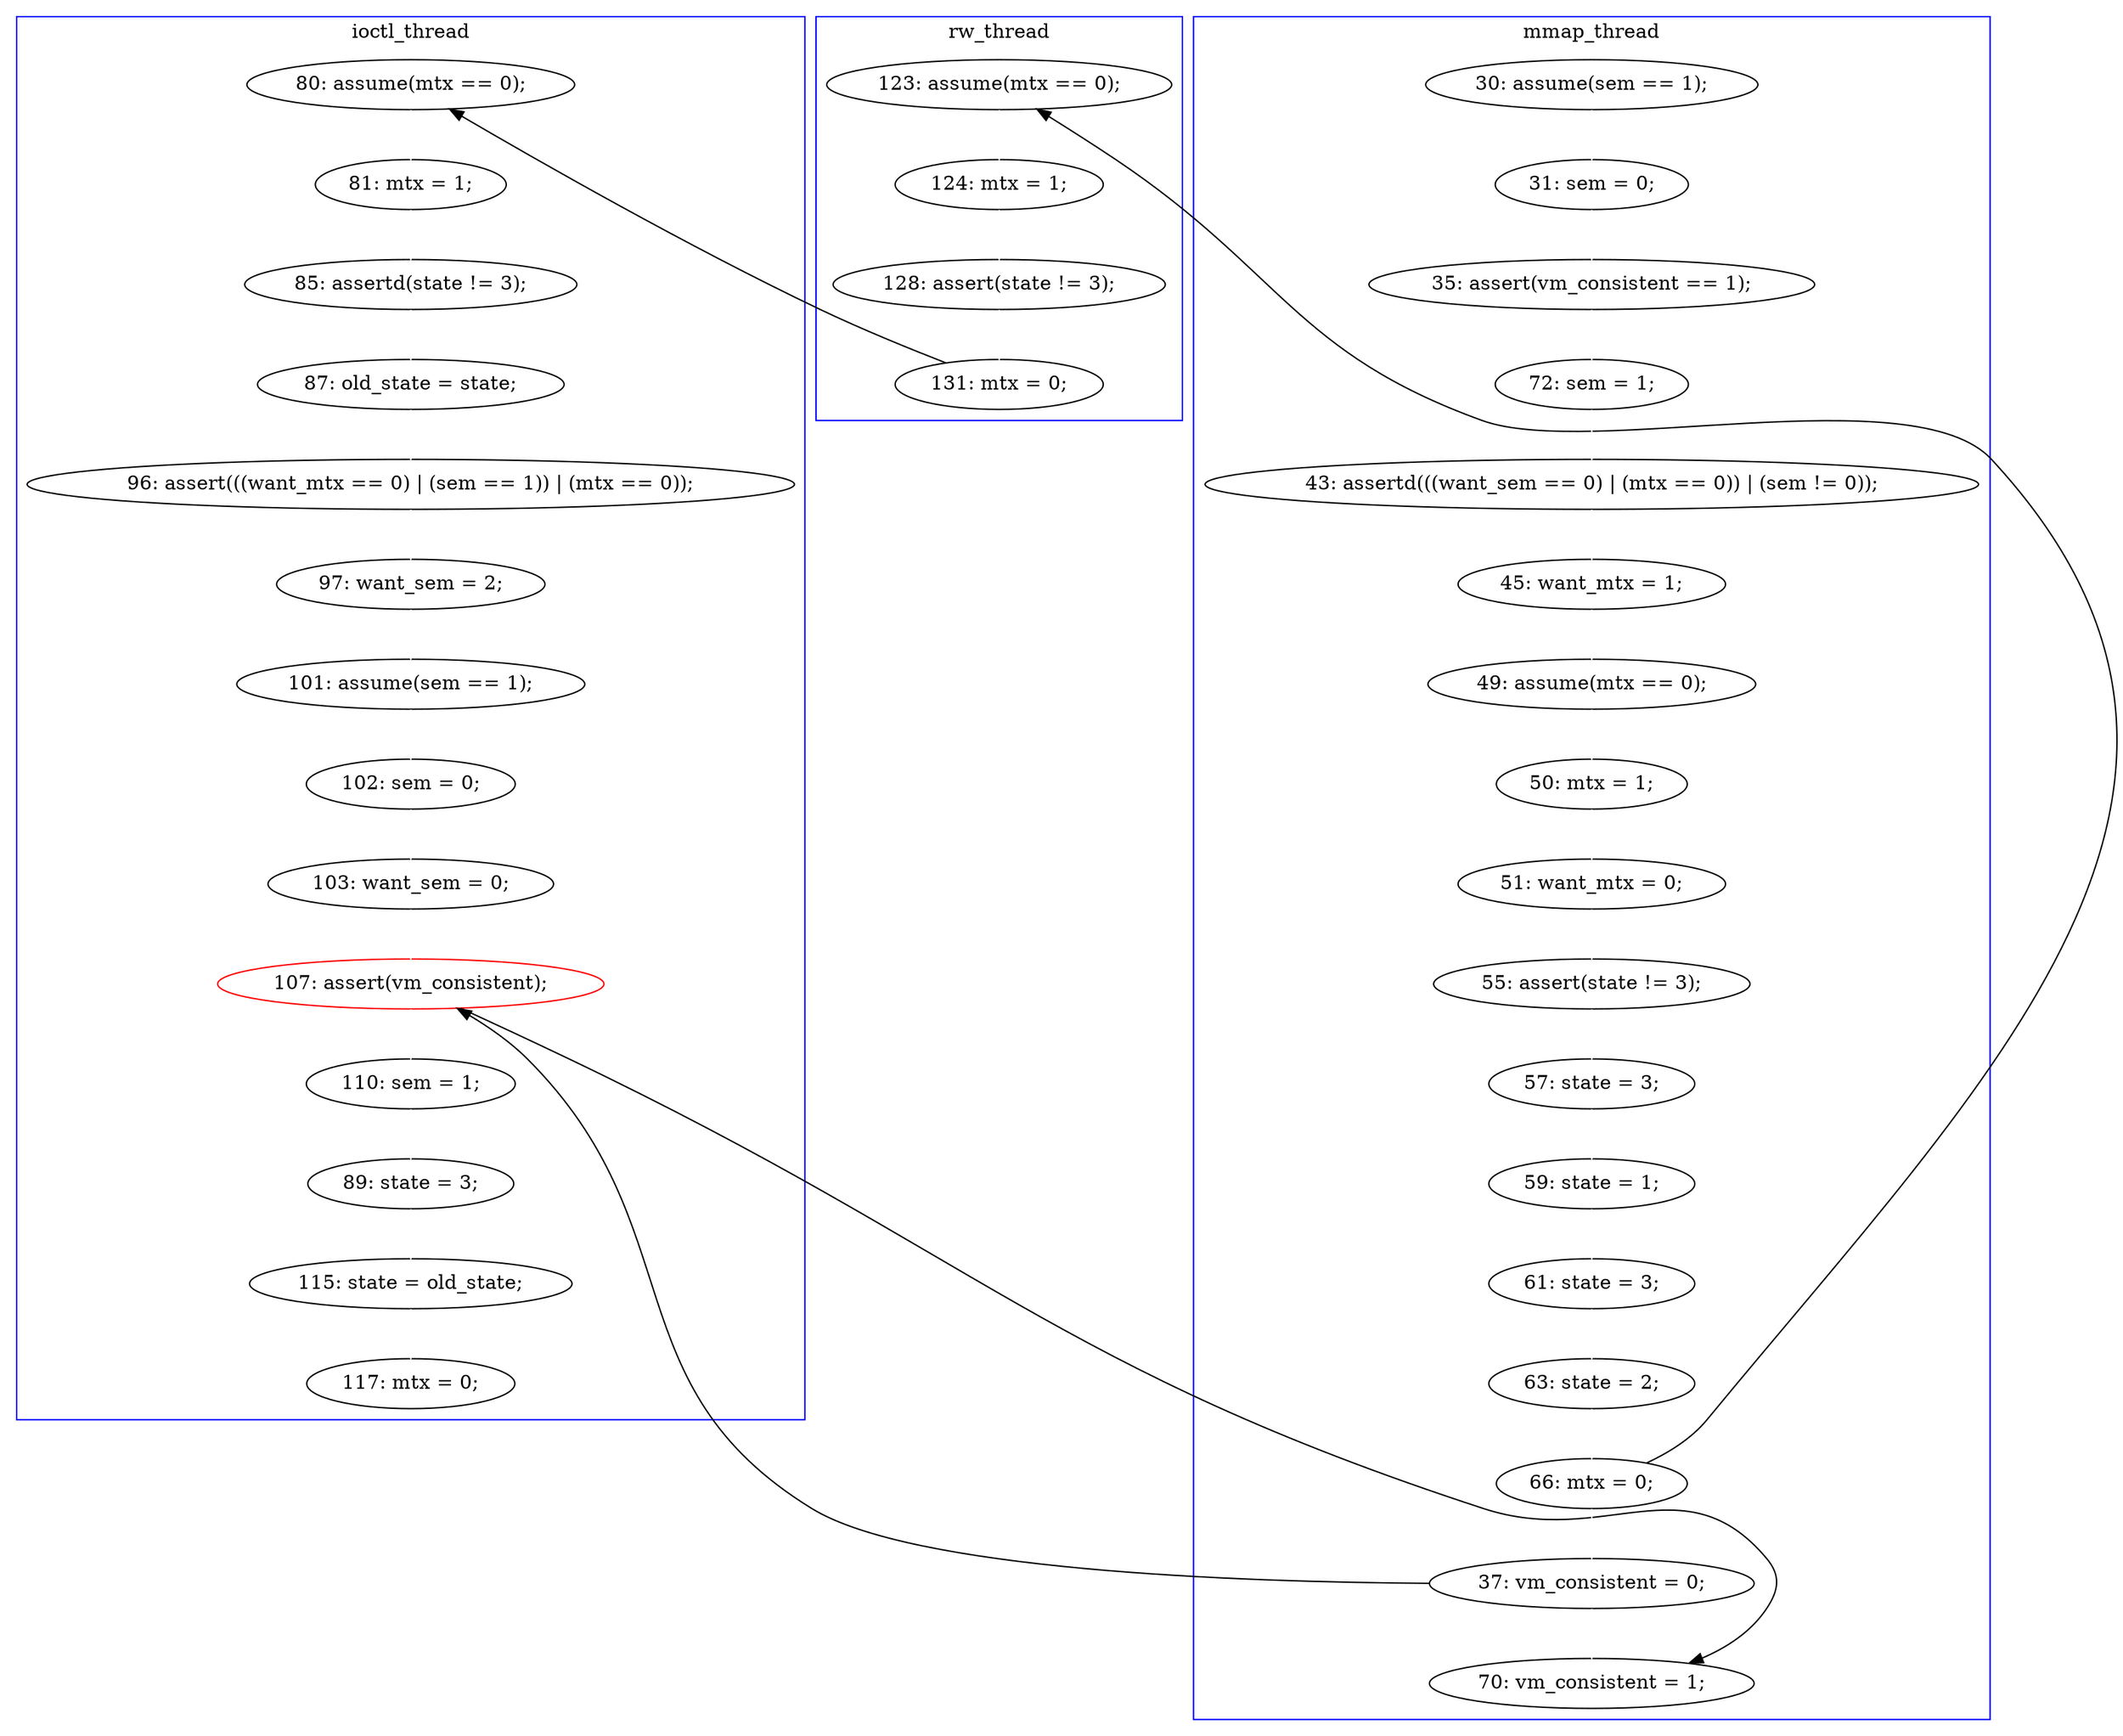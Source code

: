digraph Counterexample {
	11 -> 12 [color = white, style = solid]
	17 -> 18 [color = white, style = solid]
	19 -> 20 [color = white, style = solid]
	36 -> 39 [color = white, style = solid]
	18 -> 19 [color = white, style = solid]
	28 -> 46 [color = black, style = solid, constraint = false]
	33 -> 34 [color = black, style = solid, constraint = false]
	24 -> 26 [color = white, style = solid]
	27 -> 30 [color = black, style = solid, constraint = false]
	42 -> 43 [color = white, style = solid]
	48 -> 55 [color = white, style = solid]
	46 -> 47 [color = black, style = solid, constraint = false]
	46 -> 48 [color = white, style = solid]
	31 -> 32 [color = white, style = solid]
	34 -> 35 [color = white, style = solid]
	41 -> 42 [color = white, style = solid]
	35 -> 36 [color = white, style = solid]
	13 -> 14 [color = white, style = solid]
	45 -> 46 [color = white, style = solid]
	30 -> 31 [color = white, style = solid]
	12 -> 13 [color = white, style = solid]
	20 -> 21 [color = white, style = solid]
	56 -> 57 [color = white, style = solid]
	28 -> 47 [color = white, style = solid]
	14 -> 15 [color = white, style = solid]
	32 -> 33 [color = white, style = solid]
	39 -> 41 [color = white, style = solid]
	23 -> 24 [color = white, style = solid]
	21 -> 23 [color = white, style = solid]
	15 -> 17 [color = white, style = solid]
	43 -> 44 [color = white, style = solid]
	26 -> 27 [color = white, style = solid]
	44 -> 45 [color = white, style = solid]
	10 -> 11 [color = white, style = solid]
	27 -> 28 [color = white, style = solid]
	55 -> 56 [color = white, style = solid]
	subgraph cluster3 {
		label = rw_thread
		color = blue
		32  [label = "128: assert(state != 3);"]
		33  [label = "131: mtx = 0;"]
		31  [label = "124: mtx = 1;"]
		30  [label = "123: assume(mtx == 0);"]
	}
	subgraph cluster1 {
		label = mmap_thread
		color = blue
		24  [label = "61: state = 3;"]
		14  [label = "43: assertd(((want_sem == 0) | (mtx == 0)) | (sem != 0));"]
		27  [label = "66: mtx = 0;"]
		47  [label = "70: vm_consistent = 1;"]
		12  [label = "35: assert(vm_consistent == 1);"]
		17  [label = "49: assume(mtx == 0);"]
		19  [label = "51: want_mtx = 0;"]
		20  [label = "55: assert(state != 3);"]
		21  [label = "57: state = 3;"]
		26  [label = "63: state = 2;"]
		13  [label = "72: sem = 1;"]
		28  [label = "37: vm_consistent = 0;"]
		15  [label = "45: want_mtx = 1;"]
		11  [label = "31: sem = 0;"]
		10  [label = "30: assume(sem == 1);"]
		18  [label = "50: mtx = 1;"]
		23  [label = "59: state = 1;"]
	}
	subgraph cluster2 {
		label = ioctl_thread
		color = blue
		44  [label = "102: sem = 0;"]
		42  [label = "97: want_sem = 2;"]
		41  [label = "96: assert(((want_mtx == 0) | (sem == 1)) | (mtx == 0));"]
		39  [label = "87: old_state = state;"]
		57  [label = "117: mtx = 0;"]
		48  [label = "110: sem = 1;"]
		46  [label = "107: assert(vm_consistent);", color = red]
		45  [label = "103: want_sem = 0;"]
		56  [label = "115: state = old_state;"]
		36  [label = "85: assertd(state != 3);"]
		43  [label = "101: assume(sem == 1);"]
		55  [label = "89: state = 3;"]
		35  [label = "81: mtx = 1;"]
		34  [label = "80: assume(mtx == 0);"]
	}
}